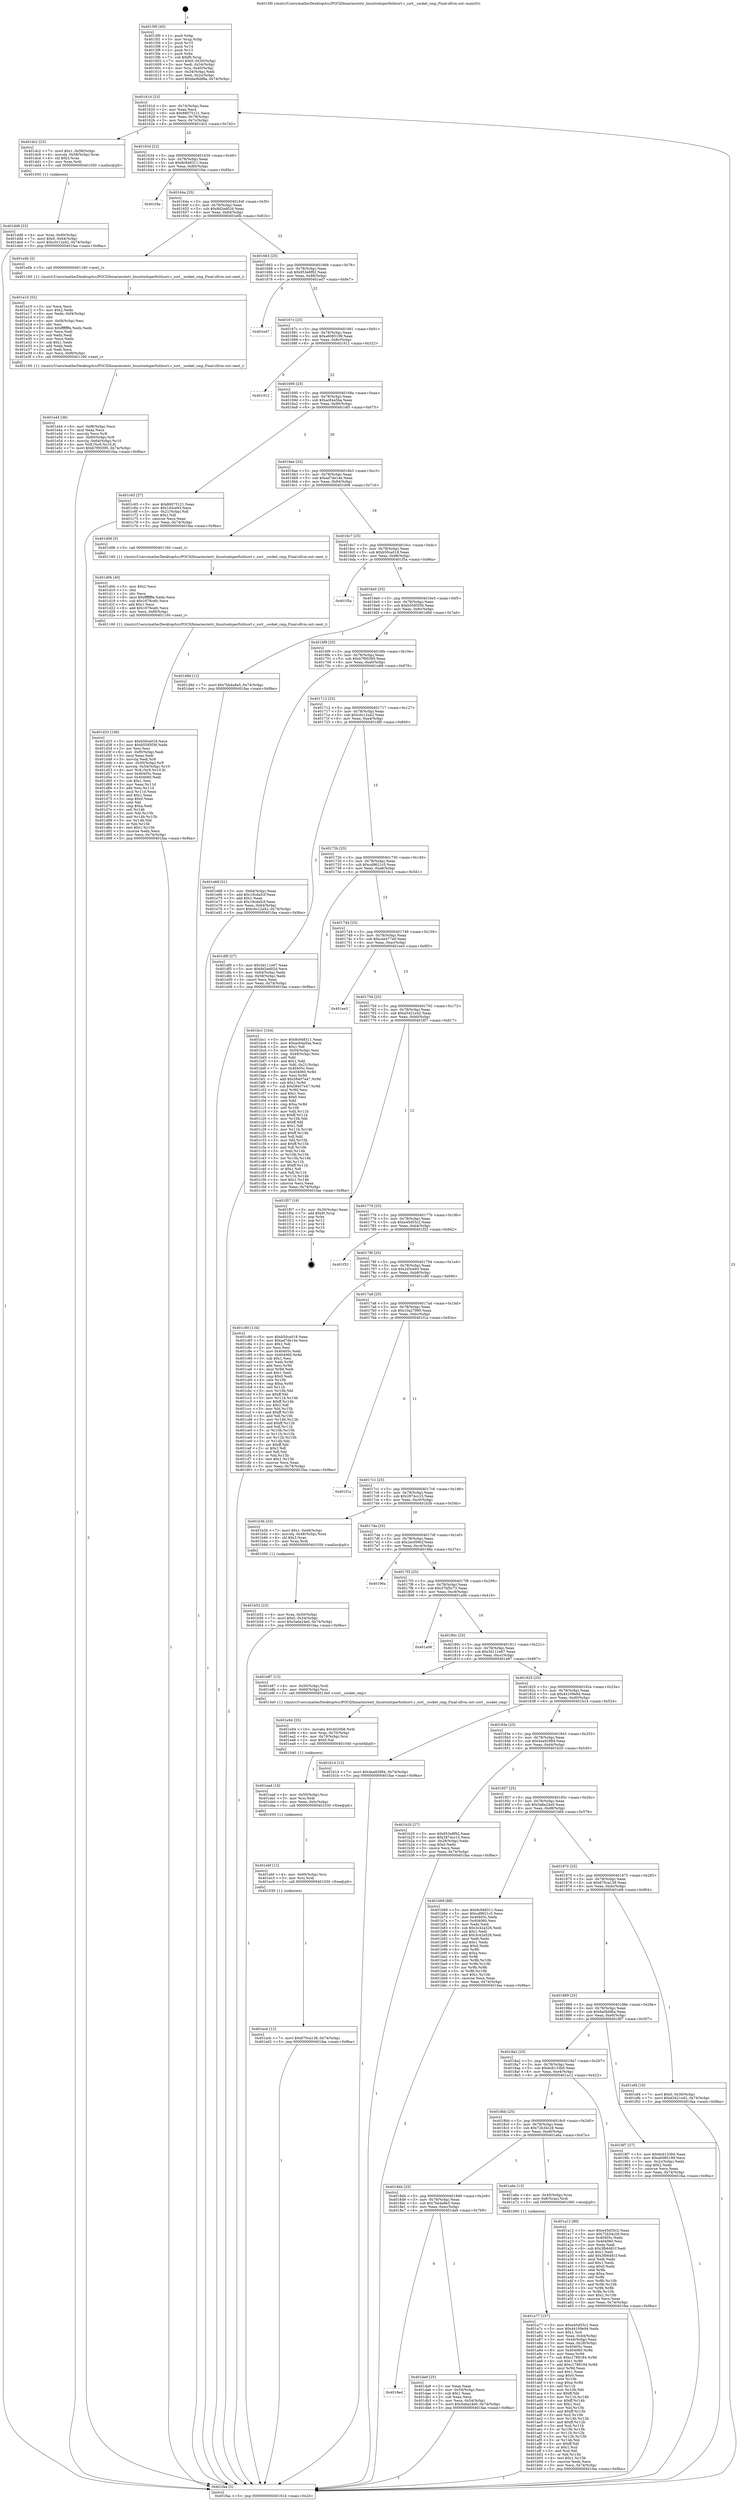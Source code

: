 digraph "0x4015f0" {
  label = "0x4015f0 (/mnt/c/Users/mathe/Desktop/tcc/POCII/binaries/extr_linuxtoolsperfutilsort.c_sort__socket_cmp_Final-ollvm.out::main(0))"
  labelloc = "t"
  node[shape=record]

  Entry [label="",width=0.3,height=0.3,shape=circle,fillcolor=black,style=filled]
  "0x40161d" [label="{
     0x40161d [23]\l
     | [instrs]\l
     &nbsp;&nbsp;0x40161d \<+3\>: mov -0x74(%rbp),%eax\l
     &nbsp;&nbsp;0x401620 \<+2\>: mov %eax,%ecx\l
     &nbsp;&nbsp;0x401622 \<+6\>: sub $0x88075121,%ecx\l
     &nbsp;&nbsp;0x401628 \<+3\>: mov %eax,-0x78(%rbp)\l
     &nbsp;&nbsp;0x40162b \<+3\>: mov %ecx,-0x7c(%rbp)\l
     &nbsp;&nbsp;0x40162e \<+6\>: je 0000000000401dc2 \<main+0x7d2\>\l
  }"]
  "0x401dc2" [label="{
     0x401dc2 [23]\l
     | [instrs]\l
     &nbsp;&nbsp;0x401dc2 \<+7\>: movl $0x1,-0x58(%rbp)\l
     &nbsp;&nbsp;0x401dc9 \<+4\>: movslq -0x58(%rbp),%rax\l
     &nbsp;&nbsp;0x401dcd \<+4\>: shl $0x3,%rax\l
     &nbsp;&nbsp;0x401dd1 \<+3\>: mov %rax,%rdi\l
     &nbsp;&nbsp;0x401dd4 \<+5\>: call 0000000000401050 \<malloc@plt\>\l
     | [calls]\l
     &nbsp;&nbsp;0x401050 \{1\} (unknown)\l
  }"]
  "0x401634" [label="{
     0x401634 [22]\l
     | [instrs]\l
     &nbsp;&nbsp;0x401634 \<+5\>: jmp 0000000000401639 \<main+0x49\>\l
     &nbsp;&nbsp;0x401639 \<+3\>: mov -0x78(%rbp),%eax\l
     &nbsp;&nbsp;0x40163c \<+5\>: sub $0x8c948311,%eax\l
     &nbsp;&nbsp;0x401641 \<+3\>: mov %eax,-0x80(%rbp)\l
     &nbsp;&nbsp;0x401644 \<+6\>: je 0000000000401f4e \<main+0x95e\>\l
  }"]
  Exit [label="",width=0.3,height=0.3,shape=circle,fillcolor=black,style=filled,peripheries=2]
  "0x401f4e" [label="{
     0x401f4e\l
  }", style=dashed]
  "0x40164a" [label="{
     0x40164a [25]\l
     | [instrs]\l
     &nbsp;&nbsp;0x40164a \<+5\>: jmp 000000000040164f \<main+0x5f\>\l
     &nbsp;&nbsp;0x40164f \<+3\>: mov -0x78(%rbp),%eax\l
     &nbsp;&nbsp;0x401652 \<+5\>: sub $0x8d2ed02d,%eax\l
     &nbsp;&nbsp;0x401657 \<+6\>: mov %eax,-0x84(%rbp)\l
     &nbsp;&nbsp;0x40165d \<+6\>: je 0000000000401e0b \<main+0x81b\>\l
  }"]
  "0x401ecb" [label="{
     0x401ecb [12]\l
     | [instrs]\l
     &nbsp;&nbsp;0x401ecb \<+7\>: movl $0x670ca138,-0x74(%rbp)\l
     &nbsp;&nbsp;0x401ed2 \<+5\>: jmp 0000000000401faa \<main+0x9ba\>\l
  }"]
  "0x401e0b" [label="{
     0x401e0b [5]\l
     | [instrs]\l
     &nbsp;&nbsp;0x401e0b \<+5\>: call 0000000000401160 \<next_i\>\l
     | [calls]\l
     &nbsp;&nbsp;0x401160 \{1\} (/mnt/c/Users/mathe/Desktop/tcc/POCII/binaries/extr_linuxtoolsperfutilsort.c_sort__socket_cmp_Final-ollvm.out::next_i)\l
  }"]
  "0x401663" [label="{
     0x401663 [25]\l
     | [instrs]\l
     &nbsp;&nbsp;0x401663 \<+5\>: jmp 0000000000401668 \<main+0x78\>\l
     &nbsp;&nbsp;0x401668 \<+3\>: mov -0x78(%rbp),%eax\l
     &nbsp;&nbsp;0x40166b \<+5\>: sub $0x953e8f92,%eax\l
     &nbsp;&nbsp;0x401670 \<+6\>: mov %eax,-0x88(%rbp)\l
     &nbsp;&nbsp;0x401676 \<+6\>: je 0000000000401ed7 \<main+0x8e7\>\l
  }"]
  "0x401ebf" [label="{
     0x401ebf [12]\l
     | [instrs]\l
     &nbsp;&nbsp;0x401ebf \<+4\>: mov -0x60(%rbp),%rsi\l
     &nbsp;&nbsp;0x401ec3 \<+3\>: mov %rsi,%rdi\l
     &nbsp;&nbsp;0x401ec6 \<+5\>: call 0000000000401030 \<free@plt\>\l
     | [calls]\l
     &nbsp;&nbsp;0x401030 \{1\} (unknown)\l
  }"]
  "0x401ed7" [label="{
     0x401ed7\l
  }", style=dashed]
  "0x40167c" [label="{
     0x40167c [25]\l
     | [instrs]\l
     &nbsp;&nbsp;0x40167c \<+5\>: jmp 0000000000401681 \<main+0x91\>\l
     &nbsp;&nbsp;0x401681 \<+3\>: mov -0x78(%rbp),%eax\l
     &nbsp;&nbsp;0x401684 \<+5\>: sub $0xa6085199,%eax\l
     &nbsp;&nbsp;0x401689 \<+6\>: mov %eax,-0x8c(%rbp)\l
     &nbsp;&nbsp;0x40168f \<+6\>: je 0000000000401912 \<main+0x322\>\l
  }"]
  "0x401ead" [label="{
     0x401ead [18]\l
     | [instrs]\l
     &nbsp;&nbsp;0x401ead \<+4\>: mov -0x50(%rbp),%rsi\l
     &nbsp;&nbsp;0x401eb1 \<+3\>: mov %rsi,%rdi\l
     &nbsp;&nbsp;0x401eb4 \<+6\>: mov %eax,-0xfc(%rbp)\l
     &nbsp;&nbsp;0x401eba \<+5\>: call 0000000000401030 \<free@plt\>\l
     | [calls]\l
     &nbsp;&nbsp;0x401030 \{1\} (unknown)\l
  }"]
  "0x401912" [label="{
     0x401912\l
  }", style=dashed]
  "0x401695" [label="{
     0x401695 [25]\l
     | [instrs]\l
     &nbsp;&nbsp;0x401695 \<+5\>: jmp 000000000040169a \<main+0xaa\>\l
     &nbsp;&nbsp;0x40169a \<+3\>: mov -0x78(%rbp),%eax\l
     &nbsp;&nbsp;0x40169d \<+5\>: sub $0xac64a5ba,%eax\l
     &nbsp;&nbsp;0x4016a2 \<+6\>: mov %eax,-0x90(%rbp)\l
     &nbsp;&nbsp;0x4016a8 \<+6\>: je 0000000000401c65 \<main+0x675\>\l
  }"]
  "0x401e94" [label="{
     0x401e94 [25]\l
     | [instrs]\l
     &nbsp;&nbsp;0x401e94 \<+10\>: movabs $0x4020b6,%rdi\l
     &nbsp;&nbsp;0x401e9e \<+4\>: mov %rax,-0x70(%rbp)\l
     &nbsp;&nbsp;0x401ea2 \<+4\>: mov -0x70(%rbp),%rsi\l
     &nbsp;&nbsp;0x401ea6 \<+2\>: mov $0x0,%al\l
     &nbsp;&nbsp;0x401ea8 \<+5\>: call 0000000000401040 \<printf@plt\>\l
     | [calls]\l
     &nbsp;&nbsp;0x401040 \{1\} (unknown)\l
  }"]
  "0x401c65" [label="{
     0x401c65 [27]\l
     | [instrs]\l
     &nbsp;&nbsp;0x401c65 \<+5\>: mov $0x88075121,%eax\l
     &nbsp;&nbsp;0x401c6a \<+5\>: mov $0x1d3ce93,%ecx\l
     &nbsp;&nbsp;0x401c6f \<+3\>: mov -0x21(%rbp),%dl\l
     &nbsp;&nbsp;0x401c72 \<+3\>: test $0x1,%dl\l
     &nbsp;&nbsp;0x401c75 \<+3\>: cmovne %ecx,%eax\l
     &nbsp;&nbsp;0x401c78 \<+3\>: mov %eax,-0x74(%rbp)\l
     &nbsp;&nbsp;0x401c7b \<+5\>: jmp 0000000000401faa \<main+0x9ba\>\l
  }"]
  "0x4016ae" [label="{
     0x4016ae [25]\l
     | [instrs]\l
     &nbsp;&nbsp;0x4016ae \<+5\>: jmp 00000000004016b3 \<main+0xc3\>\l
     &nbsp;&nbsp;0x4016b3 \<+3\>: mov -0x78(%rbp),%eax\l
     &nbsp;&nbsp;0x4016b6 \<+5\>: sub $0xad7de14e,%eax\l
     &nbsp;&nbsp;0x4016bb \<+6\>: mov %eax,-0x94(%rbp)\l
     &nbsp;&nbsp;0x4016c1 \<+6\>: je 0000000000401d06 \<main+0x716\>\l
  }"]
  "0x401e44" [label="{
     0x401e44 [36]\l
     | [instrs]\l
     &nbsp;&nbsp;0x401e44 \<+6\>: mov -0xf8(%rbp),%ecx\l
     &nbsp;&nbsp;0x401e4a \<+3\>: imul %eax,%ecx\l
     &nbsp;&nbsp;0x401e4d \<+3\>: movslq %ecx,%r8\l
     &nbsp;&nbsp;0x401e50 \<+4\>: mov -0x60(%rbp),%r9\l
     &nbsp;&nbsp;0x401e54 \<+4\>: movslq -0x64(%rbp),%r10\l
     &nbsp;&nbsp;0x401e58 \<+4\>: mov %r8,(%r9,%r10,8)\l
     &nbsp;&nbsp;0x401e5c \<+7\>: movl $0xb7f00395,-0x74(%rbp)\l
     &nbsp;&nbsp;0x401e63 \<+5\>: jmp 0000000000401faa \<main+0x9ba\>\l
  }"]
  "0x401d06" [label="{
     0x401d06 [5]\l
     | [instrs]\l
     &nbsp;&nbsp;0x401d06 \<+5\>: call 0000000000401160 \<next_i\>\l
     | [calls]\l
     &nbsp;&nbsp;0x401160 \{1\} (/mnt/c/Users/mathe/Desktop/tcc/POCII/binaries/extr_linuxtoolsperfutilsort.c_sort__socket_cmp_Final-ollvm.out::next_i)\l
  }"]
  "0x4016c7" [label="{
     0x4016c7 [25]\l
     | [instrs]\l
     &nbsp;&nbsp;0x4016c7 \<+5\>: jmp 00000000004016cc \<main+0xdc\>\l
     &nbsp;&nbsp;0x4016cc \<+3\>: mov -0x78(%rbp),%eax\l
     &nbsp;&nbsp;0x4016cf \<+5\>: sub $0xb50ca018,%eax\l
     &nbsp;&nbsp;0x4016d4 \<+6\>: mov %eax,-0x98(%rbp)\l
     &nbsp;&nbsp;0x4016da \<+6\>: je 0000000000401f5a \<main+0x96a\>\l
  }"]
  "0x401e10" [label="{
     0x401e10 [52]\l
     | [instrs]\l
     &nbsp;&nbsp;0x401e10 \<+2\>: xor %ecx,%ecx\l
     &nbsp;&nbsp;0x401e12 \<+5\>: mov $0x2,%edx\l
     &nbsp;&nbsp;0x401e17 \<+6\>: mov %edx,-0xf4(%rbp)\l
     &nbsp;&nbsp;0x401e1d \<+1\>: cltd\l
     &nbsp;&nbsp;0x401e1e \<+6\>: mov -0xf4(%rbp),%esi\l
     &nbsp;&nbsp;0x401e24 \<+2\>: idiv %esi\l
     &nbsp;&nbsp;0x401e26 \<+6\>: imul $0xfffffffe,%edx,%edx\l
     &nbsp;&nbsp;0x401e2c \<+2\>: mov %ecx,%edi\l
     &nbsp;&nbsp;0x401e2e \<+2\>: sub %edx,%edi\l
     &nbsp;&nbsp;0x401e30 \<+2\>: mov %ecx,%edx\l
     &nbsp;&nbsp;0x401e32 \<+3\>: sub $0x1,%edx\l
     &nbsp;&nbsp;0x401e35 \<+2\>: add %edx,%edi\l
     &nbsp;&nbsp;0x401e37 \<+2\>: sub %edi,%ecx\l
     &nbsp;&nbsp;0x401e39 \<+6\>: mov %ecx,-0xf8(%rbp)\l
     &nbsp;&nbsp;0x401e3f \<+5\>: call 0000000000401160 \<next_i\>\l
     | [calls]\l
     &nbsp;&nbsp;0x401160 \{1\} (/mnt/c/Users/mathe/Desktop/tcc/POCII/binaries/extr_linuxtoolsperfutilsort.c_sort__socket_cmp_Final-ollvm.out::next_i)\l
  }"]
  "0x401f5a" [label="{
     0x401f5a\l
  }", style=dashed]
  "0x4016e0" [label="{
     0x4016e0 [25]\l
     | [instrs]\l
     &nbsp;&nbsp;0x4016e0 \<+5\>: jmp 00000000004016e5 \<main+0xf5\>\l
     &nbsp;&nbsp;0x4016e5 \<+3\>: mov -0x78(%rbp),%eax\l
     &nbsp;&nbsp;0x4016e8 \<+5\>: sub $0xb5585f36,%eax\l
     &nbsp;&nbsp;0x4016ed \<+6\>: mov %eax,-0x9c(%rbp)\l
     &nbsp;&nbsp;0x4016f3 \<+6\>: je 0000000000401d9d \<main+0x7ad\>\l
  }"]
  "0x401dd9" [label="{
     0x401dd9 [23]\l
     | [instrs]\l
     &nbsp;&nbsp;0x401dd9 \<+4\>: mov %rax,-0x60(%rbp)\l
     &nbsp;&nbsp;0x401ddd \<+7\>: movl $0x0,-0x64(%rbp)\l
     &nbsp;&nbsp;0x401de4 \<+7\>: movl $0xc0c12a42,-0x74(%rbp)\l
     &nbsp;&nbsp;0x401deb \<+5\>: jmp 0000000000401faa \<main+0x9ba\>\l
  }"]
  "0x401d9d" [label="{
     0x401d9d [12]\l
     | [instrs]\l
     &nbsp;&nbsp;0x401d9d \<+7\>: movl $0x7bb4a8e5,-0x74(%rbp)\l
     &nbsp;&nbsp;0x401da4 \<+5\>: jmp 0000000000401faa \<main+0x9ba\>\l
  }"]
  "0x4016f9" [label="{
     0x4016f9 [25]\l
     | [instrs]\l
     &nbsp;&nbsp;0x4016f9 \<+5\>: jmp 00000000004016fe \<main+0x10e\>\l
     &nbsp;&nbsp;0x4016fe \<+3\>: mov -0x78(%rbp),%eax\l
     &nbsp;&nbsp;0x401701 \<+5\>: sub $0xb7f00395,%eax\l
     &nbsp;&nbsp;0x401706 \<+6\>: mov %eax,-0xa0(%rbp)\l
     &nbsp;&nbsp;0x40170c \<+6\>: je 0000000000401e68 \<main+0x878\>\l
  }"]
  "0x4018ed" [label="{
     0x4018ed\l
  }", style=dashed]
  "0x401e68" [label="{
     0x401e68 [31]\l
     | [instrs]\l
     &nbsp;&nbsp;0x401e68 \<+3\>: mov -0x64(%rbp),%eax\l
     &nbsp;&nbsp;0x401e6b \<+5\>: add $0x19cda5cf,%eax\l
     &nbsp;&nbsp;0x401e70 \<+3\>: add $0x1,%eax\l
     &nbsp;&nbsp;0x401e73 \<+5\>: sub $0x19cda5cf,%eax\l
     &nbsp;&nbsp;0x401e78 \<+3\>: mov %eax,-0x64(%rbp)\l
     &nbsp;&nbsp;0x401e7b \<+7\>: movl $0xc0c12a42,-0x74(%rbp)\l
     &nbsp;&nbsp;0x401e82 \<+5\>: jmp 0000000000401faa \<main+0x9ba\>\l
  }"]
  "0x401712" [label="{
     0x401712 [25]\l
     | [instrs]\l
     &nbsp;&nbsp;0x401712 \<+5\>: jmp 0000000000401717 \<main+0x127\>\l
     &nbsp;&nbsp;0x401717 \<+3\>: mov -0x78(%rbp),%eax\l
     &nbsp;&nbsp;0x40171a \<+5\>: sub $0xc0c12a42,%eax\l
     &nbsp;&nbsp;0x40171f \<+6\>: mov %eax,-0xa4(%rbp)\l
     &nbsp;&nbsp;0x401725 \<+6\>: je 0000000000401df0 \<main+0x800\>\l
  }"]
  "0x401da9" [label="{
     0x401da9 [25]\l
     | [instrs]\l
     &nbsp;&nbsp;0x401da9 \<+2\>: xor %eax,%eax\l
     &nbsp;&nbsp;0x401dab \<+3\>: mov -0x54(%rbp),%ecx\l
     &nbsp;&nbsp;0x401dae \<+3\>: sub $0x1,%eax\l
     &nbsp;&nbsp;0x401db1 \<+2\>: sub %eax,%ecx\l
     &nbsp;&nbsp;0x401db3 \<+3\>: mov %ecx,-0x54(%rbp)\l
     &nbsp;&nbsp;0x401db6 \<+7\>: movl $0x5a6a24e0,-0x74(%rbp)\l
     &nbsp;&nbsp;0x401dbd \<+5\>: jmp 0000000000401faa \<main+0x9ba\>\l
  }"]
  "0x401df0" [label="{
     0x401df0 [27]\l
     | [instrs]\l
     &nbsp;&nbsp;0x401df0 \<+5\>: mov $0x3d111e67,%eax\l
     &nbsp;&nbsp;0x401df5 \<+5\>: mov $0x8d2ed02d,%ecx\l
     &nbsp;&nbsp;0x401dfa \<+3\>: mov -0x64(%rbp),%edx\l
     &nbsp;&nbsp;0x401dfd \<+3\>: cmp -0x58(%rbp),%edx\l
     &nbsp;&nbsp;0x401e00 \<+3\>: cmovl %ecx,%eax\l
     &nbsp;&nbsp;0x401e03 \<+3\>: mov %eax,-0x74(%rbp)\l
     &nbsp;&nbsp;0x401e06 \<+5\>: jmp 0000000000401faa \<main+0x9ba\>\l
  }"]
  "0x40172b" [label="{
     0x40172b [25]\l
     | [instrs]\l
     &nbsp;&nbsp;0x40172b \<+5\>: jmp 0000000000401730 \<main+0x140\>\l
     &nbsp;&nbsp;0x401730 \<+3\>: mov -0x78(%rbp),%eax\l
     &nbsp;&nbsp;0x401733 \<+5\>: sub $0xcd9621c5,%eax\l
     &nbsp;&nbsp;0x401738 \<+6\>: mov %eax,-0xa8(%rbp)\l
     &nbsp;&nbsp;0x40173e \<+6\>: je 0000000000401bc1 \<main+0x5d1\>\l
  }"]
  "0x401d33" [label="{
     0x401d33 [106]\l
     | [instrs]\l
     &nbsp;&nbsp;0x401d33 \<+5\>: mov $0xb50ca018,%ecx\l
     &nbsp;&nbsp;0x401d38 \<+5\>: mov $0xb5585f36,%edx\l
     &nbsp;&nbsp;0x401d3d \<+2\>: xor %esi,%esi\l
     &nbsp;&nbsp;0x401d3f \<+6\>: mov -0xf0(%rbp),%edi\l
     &nbsp;&nbsp;0x401d45 \<+3\>: imul %eax,%edi\l
     &nbsp;&nbsp;0x401d48 \<+3\>: movslq %edi,%r8\l
     &nbsp;&nbsp;0x401d4b \<+4\>: mov -0x50(%rbp),%r9\l
     &nbsp;&nbsp;0x401d4f \<+4\>: movslq -0x54(%rbp),%r10\l
     &nbsp;&nbsp;0x401d53 \<+4\>: mov %r8,(%r9,%r10,8)\l
     &nbsp;&nbsp;0x401d57 \<+7\>: mov 0x40405c,%eax\l
     &nbsp;&nbsp;0x401d5e \<+7\>: mov 0x404060,%edi\l
     &nbsp;&nbsp;0x401d65 \<+3\>: sub $0x1,%esi\l
     &nbsp;&nbsp;0x401d68 \<+3\>: mov %eax,%r11d\l
     &nbsp;&nbsp;0x401d6b \<+3\>: add %esi,%r11d\l
     &nbsp;&nbsp;0x401d6e \<+4\>: imul %r11d,%eax\l
     &nbsp;&nbsp;0x401d72 \<+3\>: and $0x1,%eax\l
     &nbsp;&nbsp;0x401d75 \<+3\>: cmp $0x0,%eax\l
     &nbsp;&nbsp;0x401d78 \<+3\>: sete %bl\l
     &nbsp;&nbsp;0x401d7b \<+3\>: cmp $0xa,%edi\l
     &nbsp;&nbsp;0x401d7e \<+4\>: setl %r14b\l
     &nbsp;&nbsp;0x401d82 \<+3\>: mov %bl,%r15b\l
     &nbsp;&nbsp;0x401d85 \<+3\>: and %r14b,%r15b\l
     &nbsp;&nbsp;0x401d88 \<+3\>: xor %r14b,%bl\l
     &nbsp;&nbsp;0x401d8b \<+3\>: or %bl,%r15b\l
     &nbsp;&nbsp;0x401d8e \<+4\>: test $0x1,%r15b\l
     &nbsp;&nbsp;0x401d92 \<+3\>: cmovne %edx,%ecx\l
     &nbsp;&nbsp;0x401d95 \<+3\>: mov %ecx,-0x74(%rbp)\l
     &nbsp;&nbsp;0x401d98 \<+5\>: jmp 0000000000401faa \<main+0x9ba\>\l
  }"]
  "0x401bc1" [label="{
     0x401bc1 [164]\l
     | [instrs]\l
     &nbsp;&nbsp;0x401bc1 \<+5\>: mov $0x8c948311,%eax\l
     &nbsp;&nbsp;0x401bc6 \<+5\>: mov $0xac64a5ba,%ecx\l
     &nbsp;&nbsp;0x401bcb \<+2\>: mov $0x1,%dl\l
     &nbsp;&nbsp;0x401bcd \<+3\>: mov -0x54(%rbp),%esi\l
     &nbsp;&nbsp;0x401bd0 \<+3\>: cmp -0x48(%rbp),%esi\l
     &nbsp;&nbsp;0x401bd3 \<+4\>: setl %dil\l
     &nbsp;&nbsp;0x401bd7 \<+4\>: and $0x1,%dil\l
     &nbsp;&nbsp;0x401bdb \<+4\>: mov %dil,-0x21(%rbp)\l
     &nbsp;&nbsp;0x401bdf \<+7\>: mov 0x40405c,%esi\l
     &nbsp;&nbsp;0x401be6 \<+8\>: mov 0x404060,%r8d\l
     &nbsp;&nbsp;0x401bee \<+3\>: mov %esi,%r9d\l
     &nbsp;&nbsp;0x401bf1 \<+7\>: add $0x58407e47,%r9d\l
     &nbsp;&nbsp;0x401bf8 \<+4\>: sub $0x1,%r9d\l
     &nbsp;&nbsp;0x401bfc \<+7\>: sub $0x58407e47,%r9d\l
     &nbsp;&nbsp;0x401c03 \<+4\>: imul %r9d,%esi\l
     &nbsp;&nbsp;0x401c07 \<+3\>: and $0x1,%esi\l
     &nbsp;&nbsp;0x401c0a \<+3\>: cmp $0x0,%esi\l
     &nbsp;&nbsp;0x401c0d \<+4\>: sete %dil\l
     &nbsp;&nbsp;0x401c11 \<+4\>: cmp $0xa,%r8d\l
     &nbsp;&nbsp;0x401c15 \<+4\>: setl %r10b\l
     &nbsp;&nbsp;0x401c19 \<+3\>: mov %dil,%r11b\l
     &nbsp;&nbsp;0x401c1c \<+4\>: xor $0xff,%r11b\l
     &nbsp;&nbsp;0x401c20 \<+3\>: mov %r10b,%bl\l
     &nbsp;&nbsp;0x401c23 \<+3\>: xor $0xff,%bl\l
     &nbsp;&nbsp;0x401c26 \<+3\>: xor $0x1,%dl\l
     &nbsp;&nbsp;0x401c29 \<+3\>: mov %r11b,%r14b\l
     &nbsp;&nbsp;0x401c2c \<+4\>: and $0xff,%r14b\l
     &nbsp;&nbsp;0x401c30 \<+3\>: and %dl,%dil\l
     &nbsp;&nbsp;0x401c33 \<+3\>: mov %bl,%r15b\l
     &nbsp;&nbsp;0x401c36 \<+4\>: and $0xff,%r15b\l
     &nbsp;&nbsp;0x401c3a \<+3\>: and %dl,%r10b\l
     &nbsp;&nbsp;0x401c3d \<+3\>: or %dil,%r14b\l
     &nbsp;&nbsp;0x401c40 \<+3\>: or %r10b,%r15b\l
     &nbsp;&nbsp;0x401c43 \<+3\>: xor %r15b,%r14b\l
     &nbsp;&nbsp;0x401c46 \<+3\>: or %bl,%r11b\l
     &nbsp;&nbsp;0x401c49 \<+4\>: xor $0xff,%r11b\l
     &nbsp;&nbsp;0x401c4d \<+3\>: or $0x1,%dl\l
     &nbsp;&nbsp;0x401c50 \<+3\>: and %dl,%r11b\l
     &nbsp;&nbsp;0x401c53 \<+3\>: or %r11b,%r14b\l
     &nbsp;&nbsp;0x401c56 \<+4\>: test $0x1,%r14b\l
     &nbsp;&nbsp;0x401c5a \<+3\>: cmovne %ecx,%eax\l
     &nbsp;&nbsp;0x401c5d \<+3\>: mov %eax,-0x74(%rbp)\l
     &nbsp;&nbsp;0x401c60 \<+5\>: jmp 0000000000401faa \<main+0x9ba\>\l
  }"]
  "0x401744" [label="{
     0x401744 [25]\l
     | [instrs]\l
     &nbsp;&nbsp;0x401744 \<+5\>: jmp 0000000000401749 \<main+0x159\>\l
     &nbsp;&nbsp;0x401749 \<+3\>: mov -0x78(%rbp),%eax\l
     &nbsp;&nbsp;0x40174c \<+5\>: sub $0xcee477a9,%eax\l
     &nbsp;&nbsp;0x401751 \<+6\>: mov %eax,-0xac(%rbp)\l
     &nbsp;&nbsp;0x401757 \<+6\>: je 0000000000401ee3 \<main+0x8f3\>\l
  }"]
  "0x401d0b" [label="{
     0x401d0b [40]\l
     | [instrs]\l
     &nbsp;&nbsp;0x401d0b \<+5\>: mov $0x2,%ecx\l
     &nbsp;&nbsp;0x401d10 \<+1\>: cltd\l
     &nbsp;&nbsp;0x401d11 \<+2\>: idiv %ecx\l
     &nbsp;&nbsp;0x401d13 \<+6\>: imul $0xfffffffe,%edx,%ecx\l
     &nbsp;&nbsp;0x401d19 \<+6\>: sub $0x1676cefc,%ecx\l
     &nbsp;&nbsp;0x401d1f \<+3\>: add $0x1,%ecx\l
     &nbsp;&nbsp;0x401d22 \<+6\>: add $0x1676cefc,%ecx\l
     &nbsp;&nbsp;0x401d28 \<+6\>: mov %ecx,-0xf0(%rbp)\l
     &nbsp;&nbsp;0x401d2e \<+5\>: call 0000000000401160 \<next_i\>\l
     | [calls]\l
     &nbsp;&nbsp;0x401160 \{1\} (/mnt/c/Users/mathe/Desktop/tcc/POCII/binaries/extr_linuxtoolsperfutilsort.c_sort__socket_cmp_Final-ollvm.out::next_i)\l
  }"]
  "0x401ee3" [label="{
     0x401ee3\l
  }", style=dashed]
  "0x40175d" [label="{
     0x40175d [25]\l
     | [instrs]\l
     &nbsp;&nbsp;0x40175d \<+5\>: jmp 0000000000401762 \<main+0x172\>\l
     &nbsp;&nbsp;0x401762 \<+3\>: mov -0x78(%rbp),%eax\l
     &nbsp;&nbsp;0x401765 \<+5\>: sub $0xd3421e42,%eax\l
     &nbsp;&nbsp;0x40176a \<+6\>: mov %eax,-0xb0(%rbp)\l
     &nbsp;&nbsp;0x401770 \<+6\>: je 0000000000401f07 \<main+0x917\>\l
  }"]
  "0x401b52" [label="{
     0x401b52 [23]\l
     | [instrs]\l
     &nbsp;&nbsp;0x401b52 \<+4\>: mov %rax,-0x50(%rbp)\l
     &nbsp;&nbsp;0x401b56 \<+7\>: movl $0x0,-0x54(%rbp)\l
     &nbsp;&nbsp;0x401b5d \<+7\>: movl $0x5a6a24e0,-0x74(%rbp)\l
     &nbsp;&nbsp;0x401b64 \<+5\>: jmp 0000000000401faa \<main+0x9ba\>\l
  }"]
  "0x401f07" [label="{
     0x401f07 [19]\l
     | [instrs]\l
     &nbsp;&nbsp;0x401f07 \<+3\>: mov -0x30(%rbp),%eax\l
     &nbsp;&nbsp;0x401f0a \<+7\>: add $0xf0,%rsp\l
     &nbsp;&nbsp;0x401f11 \<+1\>: pop %rbx\l
     &nbsp;&nbsp;0x401f12 \<+2\>: pop %r12\l
     &nbsp;&nbsp;0x401f14 \<+2\>: pop %r14\l
     &nbsp;&nbsp;0x401f16 \<+2\>: pop %r15\l
     &nbsp;&nbsp;0x401f18 \<+1\>: pop %rbp\l
     &nbsp;&nbsp;0x401f19 \<+1\>: ret\l
  }"]
  "0x401776" [label="{
     0x401776 [25]\l
     | [instrs]\l
     &nbsp;&nbsp;0x401776 \<+5\>: jmp 000000000040177b \<main+0x18b\>\l
     &nbsp;&nbsp;0x40177b \<+3\>: mov -0x78(%rbp),%eax\l
     &nbsp;&nbsp;0x40177e \<+5\>: sub $0xe45d55c2,%eax\l
     &nbsp;&nbsp;0x401783 \<+6\>: mov %eax,-0xb4(%rbp)\l
     &nbsp;&nbsp;0x401789 \<+6\>: je 0000000000401f32 \<main+0x942\>\l
  }"]
  "0x401a77" [label="{
     0x401a77 [157]\l
     | [instrs]\l
     &nbsp;&nbsp;0x401a77 \<+5\>: mov $0xe45d55c2,%ecx\l
     &nbsp;&nbsp;0x401a7c \<+5\>: mov $0x44109e94,%edx\l
     &nbsp;&nbsp;0x401a81 \<+3\>: mov $0x1,%sil\l
     &nbsp;&nbsp;0x401a84 \<+3\>: mov %eax,-0x44(%rbp)\l
     &nbsp;&nbsp;0x401a87 \<+3\>: mov -0x44(%rbp),%eax\l
     &nbsp;&nbsp;0x401a8a \<+3\>: mov %eax,-0x28(%rbp)\l
     &nbsp;&nbsp;0x401a8d \<+7\>: mov 0x40405c,%eax\l
     &nbsp;&nbsp;0x401a94 \<+8\>: mov 0x404060,%r8d\l
     &nbsp;&nbsp;0x401a9c \<+3\>: mov %eax,%r9d\l
     &nbsp;&nbsp;0x401a9f \<+7\>: sub $0xc1789184,%r9d\l
     &nbsp;&nbsp;0x401aa6 \<+4\>: sub $0x1,%r9d\l
     &nbsp;&nbsp;0x401aaa \<+7\>: add $0xc1789184,%r9d\l
     &nbsp;&nbsp;0x401ab1 \<+4\>: imul %r9d,%eax\l
     &nbsp;&nbsp;0x401ab5 \<+3\>: and $0x1,%eax\l
     &nbsp;&nbsp;0x401ab8 \<+3\>: cmp $0x0,%eax\l
     &nbsp;&nbsp;0x401abb \<+4\>: sete %r10b\l
     &nbsp;&nbsp;0x401abf \<+4\>: cmp $0xa,%r8d\l
     &nbsp;&nbsp;0x401ac3 \<+4\>: setl %r11b\l
     &nbsp;&nbsp;0x401ac7 \<+3\>: mov %r10b,%bl\l
     &nbsp;&nbsp;0x401aca \<+3\>: xor $0xff,%bl\l
     &nbsp;&nbsp;0x401acd \<+3\>: mov %r11b,%r14b\l
     &nbsp;&nbsp;0x401ad0 \<+4\>: xor $0xff,%r14b\l
     &nbsp;&nbsp;0x401ad4 \<+4\>: xor $0x1,%sil\l
     &nbsp;&nbsp;0x401ad8 \<+3\>: mov %bl,%r15b\l
     &nbsp;&nbsp;0x401adb \<+4\>: and $0xff,%r15b\l
     &nbsp;&nbsp;0x401adf \<+3\>: and %sil,%r10b\l
     &nbsp;&nbsp;0x401ae2 \<+3\>: mov %r14b,%r12b\l
     &nbsp;&nbsp;0x401ae5 \<+4\>: and $0xff,%r12b\l
     &nbsp;&nbsp;0x401ae9 \<+3\>: and %sil,%r11b\l
     &nbsp;&nbsp;0x401aec \<+3\>: or %r10b,%r15b\l
     &nbsp;&nbsp;0x401aef \<+3\>: or %r11b,%r12b\l
     &nbsp;&nbsp;0x401af2 \<+3\>: xor %r12b,%r15b\l
     &nbsp;&nbsp;0x401af5 \<+3\>: or %r14b,%bl\l
     &nbsp;&nbsp;0x401af8 \<+3\>: xor $0xff,%bl\l
     &nbsp;&nbsp;0x401afb \<+4\>: or $0x1,%sil\l
     &nbsp;&nbsp;0x401aff \<+3\>: and %sil,%bl\l
     &nbsp;&nbsp;0x401b02 \<+3\>: or %bl,%r15b\l
     &nbsp;&nbsp;0x401b05 \<+4\>: test $0x1,%r15b\l
     &nbsp;&nbsp;0x401b09 \<+3\>: cmovne %edx,%ecx\l
     &nbsp;&nbsp;0x401b0c \<+3\>: mov %ecx,-0x74(%rbp)\l
     &nbsp;&nbsp;0x401b0f \<+5\>: jmp 0000000000401faa \<main+0x9ba\>\l
  }"]
  "0x401f32" [label="{
     0x401f32\l
  }", style=dashed]
  "0x40178f" [label="{
     0x40178f [25]\l
     | [instrs]\l
     &nbsp;&nbsp;0x40178f \<+5\>: jmp 0000000000401794 \<main+0x1a4\>\l
     &nbsp;&nbsp;0x401794 \<+3\>: mov -0x78(%rbp),%eax\l
     &nbsp;&nbsp;0x401797 \<+5\>: sub $0x1d3ce93,%eax\l
     &nbsp;&nbsp;0x40179c \<+6\>: mov %eax,-0xb8(%rbp)\l
     &nbsp;&nbsp;0x4017a2 \<+6\>: je 0000000000401c80 \<main+0x690\>\l
  }"]
  "0x4018d4" [label="{
     0x4018d4 [25]\l
     | [instrs]\l
     &nbsp;&nbsp;0x4018d4 \<+5\>: jmp 00000000004018d9 \<main+0x2e9\>\l
     &nbsp;&nbsp;0x4018d9 \<+3\>: mov -0x78(%rbp),%eax\l
     &nbsp;&nbsp;0x4018dc \<+5\>: sub $0x7bb4a8e5,%eax\l
     &nbsp;&nbsp;0x4018e1 \<+6\>: mov %eax,-0xec(%rbp)\l
     &nbsp;&nbsp;0x4018e7 \<+6\>: je 0000000000401da9 \<main+0x7b9\>\l
  }"]
  "0x401c80" [label="{
     0x401c80 [134]\l
     | [instrs]\l
     &nbsp;&nbsp;0x401c80 \<+5\>: mov $0xb50ca018,%eax\l
     &nbsp;&nbsp;0x401c85 \<+5\>: mov $0xad7de14e,%ecx\l
     &nbsp;&nbsp;0x401c8a \<+2\>: mov $0x1,%dl\l
     &nbsp;&nbsp;0x401c8c \<+2\>: xor %esi,%esi\l
     &nbsp;&nbsp;0x401c8e \<+7\>: mov 0x40405c,%edi\l
     &nbsp;&nbsp;0x401c95 \<+8\>: mov 0x404060,%r8d\l
     &nbsp;&nbsp;0x401c9d \<+3\>: sub $0x1,%esi\l
     &nbsp;&nbsp;0x401ca0 \<+3\>: mov %edi,%r9d\l
     &nbsp;&nbsp;0x401ca3 \<+3\>: add %esi,%r9d\l
     &nbsp;&nbsp;0x401ca6 \<+4\>: imul %r9d,%edi\l
     &nbsp;&nbsp;0x401caa \<+3\>: and $0x1,%edi\l
     &nbsp;&nbsp;0x401cad \<+3\>: cmp $0x0,%edi\l
     &nbsp;&nbsp;0x401cb0 \<+4\>: sete %r10b\l
     &nbsp;&nbsp;0x401cb4 \<+4\>: cmp $0xa,%r8d\l
     &nbsp;&nbsp;0x401cb8 \<+4\>: setl %r11b\l
     &nbsp;&nbsp;0x401cbc \<+3\>: mov %r10b,%bl\l
     &nbsp;&nbsp;0x401cbf \<+3\>: xor $0xff,%bl\l
     &nbsp;&nbsp;0x401cc2 \<+3\>: mov %r11b,%r14b\l
     &nbsp;&nbsp;0x401cc5 \<+4\>: xor $0xff,%r14b\l
     &nbsp;&nbsp;0x401cc9 \<+3\>: xor $0x1,%dl\l
     &nbsp;&nbsp;0x401ccc \<+3\>: mov %bl,%r15b\l
     &nbsp;&nbsp;0x401ccf \<+4\>: and $0xff,%r15b\l
     &nbsp;&nbsp;0x401cd3 \<+3\>: and %dl,%r10b\l
     &nbsp;&nbsp;0x401cd6 \<+3\>: mov %r14b,%r12b\l
     &nbsp;&nbsp;0x401cd9 \<+4\>: and $0xff,%r12b\l
     &nbsp;&nbsp;0x401cdd \<+3\>: and %dl,%r11b\l
     &nbsp;&nbsp;0x401ce0 \<+3\>: or %r10b,%r15b\l
     &nbsp;&nbsp;0x401ce3 \<+3\>: or %r11b,%r12b\l
     &nbsp;&nbsp;0x401ce6 \<+3\>: xor %r12b,%r15b\l
     &nbsp;&nbsp;0x401ce9 \<+3\>: or %r14b,%bl\l
     &nbsp;&nbsp;0x401cec \<+3\>: xor $0xff,%bl\l
     &nbsp;&nbsp;0x401cef \<+3\>: or $0x1,%dl\l
     &nbsp;&nbsp;0x401cf2 \<+2\>: and %dl,%bl\l
     &nbsp;&nbsp;0x401cf4 \<+3\>: or %bl,%r15b\l
     &nbsp;&nbsp;0x401cf7 \<+4\>: test $0x1,%r15b\l
     &nbsp;&nbsp;0x401cfb \<+3\>: cmovne %ecx,%eax\l
     &nbsp;&nbsp;0x401cfe \<+3\>: mov %eax,-0x74(%rbp)\l
     &nbsp;&nbsp;0x401d01 \<+5\>: jmp 0000000000401faa \<main+0x9ba\>\l
  }"]
  "0x4017a8" [label="{
     0x4017a8 [25]\l
     | [instrs]\l
     &nbsp;&nbsp;0x4017a8 \<+5\>: jmp 00000000004017ad \<main+0x1bd\>\l
     &nbsp;&nbsp;0x4017ad \<+3\>: mov -0x78(%rbp),%eax\l
     &nbsp;&nbsp;0x4017b0 \<+5\>: sub $0x10a27990,%eax\l
     &nbsp;&nbsp;0x4017b5 \<+6\>: mov %eax,-0xbc(%rbp)\l
     &nbsp;&nbsp;0x4017bb \<+6\>: je 0000000000401f1a \<main+0x92a\>\l
  }"]
  "0x401a6a" [label="{
     0x401a6a [13]\l
     | [instrs]\l
     &nbsp;&nbsp;0x401a6a \<+4\>: mov -0x40(%rbp),%rax\l
     &nbsp;&nbsp;0x401a6e \<+4\>: mov 0x8(%rax),%rdi\l
     &nbsp;&nbsp;0x401a72 \<+5\>: call 0000000000401060 \<atoi@plt\>\l
     | [calls]\l
     &nbsp;&nbsp;0x401060 \{1\} (unknown)\l
  }"]
  "0x401f1a" [label="{
     0x401f1a\l
  }", style=dashed]
  "0x4017c1" [label="{
     0x4017c1 [25]\l
     | [instrs]\l
     &nbsp;&nbsp;0x4017c1 \<+5\>: jmp 00000000004017c6 \<main+0x1d6\>\l
     &nbsp;&nbsp;0x4017c6 \<+3\>: mov -0x78(%rbp),%eax\l
     &nbsp;&nbsp;0x4017c9 \<+5\>: sub $0x2874cc15,%eax\l
     &nbsp;&nbsp;0x4017ce \<+6\>: mov %eax,-0xc0(%rbp)\l
     &nbsp;&nbsp;0x4017d4 \<+6\>: je 0000000000401b3b \<main+0x54b\>\l
  }"]
  "0x4018bb" [label="{
     0x4018bb [25]\l
     | [instrs]\l
     &nbsp;&nbsp;0x4018bb \<+5\>: jmp 00000000004018c0 \<main+0x2d0\>\l
     &nbsp;&nbsp;0x4018c0 \<+3\>: mov -0x78(%rbp),%eax\l
     &nbsp;&nbsp;0x4018c3 \<+5\>: sub $0x72b34c28,%eax\l
     &nbsp;&nbsp;0x4018c8 \<+6\>: mov %eax,-0xe8(%rbp)\l
     &nbsp;&nbsp;0x4018ce \<+6\>: je 0000000000401a6a \<main+0x47a\>\l
  }"]
  "0x401b3b" [label="{
     0x401b3b [23]\l
     | [instrs]\l
     &nbsp;&nbsp;0x401b3b \<+7\>: movl $0x1,-0x48(%rbp)\l
     &nbsp;&nbsp;0x401b42 \<+4\>: movslq -0x48(%rbp),%rax\l
     &nbsp;&nbsp;0x401b46 \<+4\>: shl $0x3,%rax\l
     &nbsp;&nbsp;0x401b4a \<+3\>: mov %rax,%rdi\l
     &nbsp;&nbsp;0x401b4d \<+5\>: call 0000000000401050 \<malloc@plt\>\l
     | [calls]\l
     &nbsp;&nbsp;0x401050 \{1\} (unknown)\l
  }"]
  "0x4017da" [label="{
     0x4017da [25]\l
     | [instrs]\l
     &nbsp;&nbsp;0x4017da \<+5\>: jmp 00000000004017df \<main+0x1ef\>\l
     &nbsp;&nbsp;0x4017df \<+3\>: mov -0x78(%rbp),%eax\l
     &nbsp;&nbsp;0x4017e2 \<+5\>: sub $0x2ec099cf,%eax\l
     &nbsp;&nbsp;0x4017e7 \<+6\>: mov %eax,-0xc4(%rbp)\l
     &nbsp;&nbsp;0x4017ed \<+6\>: je 000000000040196a \<main+0x37a\>\l
  }"]
  "0x401a12" [label="{
     0x401a12 [88]\l
     | [instrs]\l
     &nbsp;&nbsp;0x401a12 \<+5\>: mov $0xe45d55c2,%eax\l
     &nbsp;&nbsp;0x401a17 \<+5\>: mov $0x72b34c28,%ecx\l
     &nbsp;&nbsp;0x401a1c \<+7\>: mov 0x40405c,%edx\l
     &nbsp;&nbsp;0x401a23 \<+7\>: mov 0x404060,%esi\l
     &nbsp;&nbsp;0x401a2a \<+2\>: mov %edx,%edi\l
     &nbsp;&nbsp;0x401a2c \<+6\>: sub $0x3fb6481f,%edi\l
     &nbsp;&nbsp;0x401a32 \<+3\>: sub $0x1,%edi\l
     &nbsp;&nbsp;0x401a35 \<+6\>: add $0x3fb6481f,%edi\l
     &nbsp;&nbsp;0x401a3b \<+3\>: imul %edi,%edx\l
     &nbsp;&nbsp;0x401a3e \<+3\>: and $0x1,%edx\l
     &nbsp;&nbsp;0x401a41 \<+3\>: cmp $0x0,%edx\l
     &nbsp;&nbsp;0x401a44 \<+4\>: sete %r8b\l
     &nbsp;&nbsp;0x401a48 \<+3\>: cmp $0xa,%esi\l
     &nbsp;&nbsp;0x401a4b \<+4\>: setl %r9b\l
     &nbsp;&nbsp;0x401a4f \<+3\>: mov %r8b,%r10b\l
     &nbsp;&nbsp;0x401a52 \<+3\>: and %r9b,%r10b\l
     &nbsp;&nbsp;0x401a55 \<+3\>: xor %r9b,%r8b\l
     &nbsp;&nbsp;0x401a58 \<+3\>: or %r8b,%r10b\l
     &nbsp;&nbsp;0x401a5b \<+4\>: test $0x1,%r10b\l
     &nbsp;&nbsp;0x401a5f \<+3\>: cmovne %ecx,%eax\l
     &nbsp;&nbsp;0x401a62 \<+3\>: mov %eax,-0x74(%rbp)\l
     &nbsp;&nbsp;0x401a65 \<+5\>: jmp 0000000000401faa \<main+0x9ba\>\l
  }"]
  "0x40196a" [label="{
     0x40196a\l
  }", style=dashed]
  "0x4017f3" [label="{
     0x4017f3 [25]\l
     | [instrs]\l
     &nbsp;&nbsp;0x4017f3 \<+5\>: jmp 00000000004017f8 \<main+0x208\>\l
     &nbsp;&nbsp;0x4017f8 \<+3\>: mov -0x78(%rbp),%eax\l
     &nbsp;&nbsp;0x4017fb \<+5\>: sub $0x37bf5c73,%eax\l
     &nbsp;&nbsp;0x401800 \<+6\>: mov %eax,-0xc8(%rbp)\l
     &nbsp;&nbsp;0x401806 \<+6\>: je 0000000000401a06 \<main+0x416\>\l
  }"]
  "0x4015f0" [label="{
     0x4015f0 [45]\l
     | [instrs]\l
     &nbsp;&nbsp;0x4015f0 \<+1\>: push %rbp\l
     &nbsp;&nbsp;0x4015f1 \<+3\>: mov %rsp,%rbp\l
     &nbsp;&nbsp;0x4015f4 \<+2\>: push %r15\l
     &nbsp;&nbsp;0x4015f6 \<+2\>: push %r14\l
     &nbsp;&nbsp;0x4015f8 \<+2\>: push %r12\l
     &nbsp;&nbsp;0x4015fa \<+1\>: push %rbx\l
     &nbsp;&nbsp;0x4015fb \<+7\>: sub $0xf0,%rsp\l
     &nbsp;&nbsp;0x401602 \<+7\>: movl $0x0,-0x30(%rbp)\l
     &nbsp;&nbsp;0x401609 \<+3\>: mov %edi,-0x34(%rbp)\l
     &nbsp;&nbsp;0x40160c \<+4\>: mov %rsi,-0x40(%rbp)\l
     &nbsp;&nbsp;0x401610 \<+3\>: mov -0x34(%rbp),%edi\l
     &nbsp;&nbsp;0x401613 \<+3\>: mov %edi,-0x2c(%rbp)\l
     &nbsp;&nbsp;0x401616 \<+7\>: movl $0x6a0bbf6a,-0x74(%rbp)\l
  }"]
  "0x401a06" [label="{
     0x401a06\l
  }", style=dashed]
  "0x40180c" [label="{
     0x40180c [25]\l
     | [instrs]\l
     &nbsp;&nbsp;0x40180c \<+5\>: jmp 0000000000401811 \<main+0x221\>\l
     &nbsp;&nbsp;0x401811 \<+3\>: mov -0x78(%rbp),%eax\l
     &nbsp;&nbsp;0x401814 \<+5\>: sub $0x3d111e67,%eax\l
     &nbsp;&nbsp;0x401819 \<+6\>: mov %eax,-0xcc(%rbp)\l
     &nbsp;&nbsp;0x40181f \<+6\>: je 0000000000401e87 \<main+0x897\>\l
  }"]
  "0x401faa" [label="{
     0x401faa [5]\l
     | [instrs]\l
     &nbsp;&nbsp;0x401faa \<+5\>: jmp 000000000040161d \<main+0x2d\>\l
  }"]
  "0x401e87" [label="{
     0x401e87 [13]\l
     | [instrs]\l
     &nbsp;&nbsp;0x401e87 \<+4\>: mov -0x50(%rbp),%rdi\l
     &nbsp;&nbsp;0x401e8b \<+4\>: mov -0x60(%rbp),%rsi\l
     &nbsp;&nbsp;0x401e8f \<+5\>: call 00000000004013e0 \<sort__socket_cmp\>\l
     | [calls]\l
     &nbsp;&nbsp;0x4013e0 \{1\} (/mnt/c/Users/mathe/Desktop/tcc/POCII/binaries/extr_linuxtoolsperfutilsort.c_sort__socket_cmp_Final-ollvm.out::sort__socket_cmp)\l
  }"]
  "0x401825" [label="{
     0x401825 [25]\l
     | [instrs]\l
     &nbsp;&nbsp;0x401825 \<+5\>: jmp 000000000040182a \<main+0x23a\>\l
     &nbsp;&nbsp;0x40182a \<+3\>: mov -0x78(%rbp),%eax\l
     &nbsp;&nbsp;0x40182d \<+5\>: sub $0x44109e94,%eax\l
     &nbsp;&nbsp;0x401832 \<+6\>: mov %eax,-0xd0(%rbp)\l
     &nbsp;&nbsp;0x401838 \<+6\>: je 0000000000401b14 \<main+0x524\>\l
  }"]
  "0x4018a2" [label="{
     0x4018a2 [25]\l
     | [instrs]\l
     &nbsp;&nbsp;0x4018a2 \<+5\>: jmp 00000000004018a7 \<main+0x2b7\>\l
     &nbsp;&nbsp;0x4018a7 \<+3\>: mov -0x78(%rbp),%eax\l
     &nbsp;&nbsp;0x4018aa \<+5\>: sub $0x6c6133b0,%eax\l
     &nbsp;&nbsp;0x4018af \<+6\>: mov %eax,-0xe4(%rbp)\l
     &nbsp;&nbsp;0x4018b5 \<+6\>: je 0000000000401a12 \<main+0x422\>\l
  }"]
  "0x401b14" [label="{
     0x401b14 [12]\l
     | [instrs]\l
     &nbsp;&nbsp;0x401b14 \<+7\>: movl $0x4ea92984,-0x74(%rbp)\l
     &nbsp;&nbsp;0x401b1b \<+5\>: jmp 0000000000401faa \<main+0x9ba\>\l
  }"]
  "0x40183e" [label="{
     0x40183e [25]\l
     | [instrs]\l
     &nbsp;&nbsp;0x40183e \<+5\>: jmp 0000000000401843 \<main+0x253\>\l
     &nbsp;&nbsp;0x401843 \<+3\>: mov -0x78(%rbp),%eax\l
     &nbsp;&nbsp;0x401846 \<+5\>: sub $0x4ea92984,%eax\l
     &nbsp;&nbsp;0x40184b \<+6\>: mov %eax,-0xd4(%rbp)\l
     &nbsp;&nbsp;0x401851 \<+6\>: je 0000000000401b20 \<main+0x530\>\l
  }"]
  "0x4018f7" [label="{
     0x4018f7 [27]\l
     | [instrs]\l
     &nbsp;&nbsp;0x4018f7 \<+5\>: mov $0x6c6133b0,%eax\l
     &nbsp;&nbsp;0x4018fc \<+5\>: mov $0xa6085199,%ecx\l
     &nbsp;&nbsp;0x401901 \<+3\>: mov -0x2c(%rbp),%edx\l
     &nbsp;&nbsp;0x401904 \<+3\>: cmp $0x2,%edx\l
     &nbsp;&nbsp;0x401907 \<+3\>: cmovne %ecx,%eax\l
     &nbsp;&nbsp;0x40190a \<+3\>: mov %eax,-0x74(%rbp)\l
     &nbsp;&nbsp;0x40190d \<+5\>: jmp 0000000000401faa \<main+0x9ba\>\l
  }"]
  "0x401b20" [label="{
     0x401b20 [27]\l
     | [instrs]\l
     &nbsp;&nbsp;0x401b20 \<+5\>: mov $0x953e8f92,%eax\l
     &nbsp;&nbsp;0x401b25 \<+5\>: mov $0x2874cc15,%ecx\l
     &nbsp;&nbsp;0x401b2a \<+3\>: mov -0x28(%rbp),%edx\l
     &nbsp;&nbsp;0x401b2d \<+3\>: cmp $0x0,%edx\l
     &nbsp;&nbsp;0x401b30 \<+3\>: cmove %ecx,%eax\l
     &nbsp;&nbsp;0x401b33 \<+3\>: mov %eax,-0x74(%rbp)\l
     &nbsp;&nbsp;0x401b36 \<+5\>: jmp 0000000000401faa \<main+0x9ba\>\l
  }"]
  "0x401857" [label="{
     0x401857 [25]\l
     | [instrs]\l
     &nbsp;&nbsp;0x401857 \<+5\>: jmp 000000000040185c \<main+0x26c\>\l
     &nbsp;&nbsp;0x40185c \<+3\>: mov -0x78(%rbp),%eax\l
     &nbsp;&nbsp;0x40185f \<+5\>: sub $0x5a6a24e0,%eax\l
     &nbsp;&nbsp;0x401864 \<+6\>: mov %eax,-0xd8(%rbp)\l
     &nbsp;&nbsp;0x40186a \<+6\>: je 0000000000401b69 \<main+0x579\>\l
  }"]
  "0x401889" [label="{
     0x401889 [25]\l
     | [instrs]\l
     &nbsp;&nbsp;0x401889 \<+5\>: jmp 000000000040188e \<main+0x29e\>\l
     &nbsp;&nbsp;0x40188e \<+3\>: mov -0x78(%rbp),%eax\l
     &nbsp;&nbsp;0x401891 \<+5\>: sub $0x6a0bbf6a,%eax\l
     &nbsp;&nbsp;0x401896 \<+6\>: mov %eax,-0xe0(%rbp)\l
     &nbsp;&nbsp;0x40189c \<+6\>: je 00000000004018f7 \<main+0x307\>\l
  }"]
  "0x401b69" [label="{
     0x401b69 [88]\l
     | [instrs]\l
     &nbsp;&nbsp;0x401b69 \<+5\>: mov $0x8c948311,%eax\l
     &nbsp;&nbsp;0x401b6e \<+5\>: mov $0xcd9621c5,%ecx\l
     &nbsp;&nbsp;0x401b73 \<+7\>: mov 0x40405c,%edx\l
     &nbsp;&nbsp;0x401b7a \<+7\>: mov 0x404060,%esi\l
     &nbsp;&nbsp;0x401b81 \<+2\>: mov %edx,%edi\l
     &nbsp;&nbsp;0x401b83 \<+6\>: sub $0x3c42a526,%edi\l
     &nbsp;&nbsp;0x401b89 \<+3\>: sub $0x1,%edi\l
     &nbsp;&nbsp;0x401b8c \<+6\>: add $0x3c42a526,%edi\l
     &nbsp;&nbsp;0x401b92 \<+3\>: imul %edi,%edx\l
     &nbsp;&nbsp;0x401b95 \<+3\>: and $0x1,%edx\l
     &nbsp;&nbsp;0x401b98 \<+3\>: cmp $0x0,%edx\l
     &nbsp;&nbsp;0x401b9b \<+4\>: sete %r8b\l
     &nbsp;&nbsp;0x401b9f \<+3\>: cmp $0xa,%esi\l
     &nbsp;&nbsp;0x401ba2 \<+4\>: setl %r9b\l
     &nbsp;&nbsp;0x401ba6 \<+3\>: mov %r8b,%r10b\l
     &nbsp;&nbsp;0x401ba9 \<+3\>: and %r9b,%r10b\l
     &nbsp;&nbsp;0x401bac \<+3\>: xor %r9b,%r8b\l
     &nbsp;&nbsp;0x401baf \<+3\>: or %r8b,%r10b\l
     &nbsp;&nbsp;0x401bb2 \<+4\>: test $0x1,%r10b\l
     &nbsp;&nbsp;0x401bb6 \<+3\>: cmovne %ecx,%eax\l
     &nbsp;&nbsp;0x401bb9 \<+3\>: mov %eax,-0x74(%rbp)\l
     &nbsp;&nbsp;0x401bbc \<+5\>: jmp 0000000000401faa \<main+0x9ba\>\l
  }"]
  "0x401870" [label="{
     0x401870 [25]\l
     | [instrs]\l
     &nbsp;&nbsp;0x401870 \<+5\>: jmp 0000000000401875 \<main+0x285\>\l
     &nbsp;&nbsp;0x401875 \<+3\>: mov -0x78(%rbp),%eax\l
     &nbsp;&nbsp;0x401878 \<+5\>: sub $0x670ca138,%eax\l
     &nbsp;&nbsp;0x40187d \<+6\>: mov %eax,-0xdc(%rbp)\l
     &nbsp;&nbsp;0x401883 \<+6\>: je 0000000000401ef4 \<main+0x904\>\l
  }"]
  "0x401ef4" [label="{
     0x401ef4 [19]\l
     | [instrs]\l
     &nbsp;&nbsp;0x401ef4 \<+7\>: movl $0x0,-0x30(%rbp)\l
     &nbsp;&nbsp;0x401efb \<+7\>: movl $0xd3421e42,-0x74(%rbp)\l
     &nbsp;&nbsp;0x401f02 \<+5\>: jmp 0000000000401faa \<main+0x9ba\>\l
  }"]
  Entry -> "0x4015f0" [label=" 1"]
  "0x40161d" -> "0x401dc2" [label=" 1"]
  "0x40161d" -> "0x401634" [label=" 23"]
  "0x401f07" -> Exit [label=" 1"]
  "0x401634" -> "0x401f4e" [label=" 0"]
  "0x401634" -> "0x40164a" [label=" 23"]
  "0x401ef4" -> "0x401faa" [label=" 1"]
  "0x40164a" -> "0x401e0b" [label=" 1"]
  "0x40164a" -> "0x401663" [label=" 22"]
  "0x401ecb" -> "0x401faa" [label=" 1"]
  "0x401663" -> "0x401ed7" [label=" 0"]
  "0x401663" -> "0x40167c" [label=" 22"]
  "0x401ebf" -> "0x401ecb" [label=" 1"]
  "0x40167c" -> "0x401912" [label=" 0"]
  "0x40167c" -> "0x401695" [label=" 22"]
  "0x401ead" -> "0x401ebf" [label=" 1"]
  "0x401695" -> "0x401c65" [label=" 2"]
  "0x401695" -> "0x4016ae" [label=" 20"]
  "0x401e94" -> "0x401ead" [label=" 1"]
  "0x4016ae" -> "0x401d06" [label=" 1"]
  "0x4016ae" -> "0x4016c7" [label=" 19"]
  "0x401e87" -> "0x401e94" [label=" 1"]
  "0x4016c7" -> "0x401f5a" [label=" 0"]
  "0x4016c7" -> "0x4016e0" [label=" 19"]
  "0x401e68" -> "0x401faa" [label=" 1"]
  "0x4016e0" -> "0x401d9d" [label=" 1"]
  "0x4016e0" -> "0x4016f9" [label=" 18"]
  "0x401e44" -> "0x401faa" [label=" 1"]
  "0x4016f9" -> "0x401e68" [label=" 1"]
  "0x4016f9" -> "0x401712" [label=" 17"]
  "0x401e10" -> "0x401e44" [label=" 1"]
  "0x401712" -> "0x401df0" [label=" 2"]
  "0x401712" -> "0x40172b" [label=" 15"]
  "0x401e0b" -> "0x401e10" [label=" 1"]
  "0x40172b" -> "0x401bc1" [label=" 2"]
  "0x40172b" -> "0x401744" [label=" 13"]
  "0x401dd9" -> "0x401faa" [label=" 1"]
  "0x401744" -> "0x401ee3" [label=" 0"]
  "0x401744" -> "0x40175d" [label=" 13"]
  "0x401dc2" -> "0x401dd9" [label=" 1"]
  "0x40175d" -> "0x401f07" [label=" 1"]
  "0x40175d" -> "0x401776" [label=" 12"]
  "0x401da9" -> "0x401faa" [label=" 1"]
  "0x401776" -> "0x401f32" [label=" 0"]
  "0x401776" -> "0x40178f" [label=" 12"]
  "0x4018d4" -> "0x4018ed" [label=" 0"]
  "0x40178f" -> "0x401c80" [label=" 1"]
  "0x40178f" -> "0x4017a8" [label=" 11"]
  "0x4018d4" -> "0x401da9" [label=" 1"]
  "0x4017a8" -> "0x401f1a" [label=" 0"]
  "0x4017a8" -> "0x4017c1" [label=" 11"]
  "0x401df0" -> "0x401faa" [label=" 2"]
  "0x4017c1" -> "0x401b3b" [label=" 1"]
  "0x4017c1" -> "0x4017da" [label=" 10"]
  "0x401d33" -> "0x401faa" [label=" 1"]
  "0x4017da" -> "0x40196a" [label=" 0"]
  "0x4017da" -> "0x4017f3" [label=" 10"]
  "0x401d0b" -> "0x401d33" [label=" 1"]
  "0x4017f3" -> "0x401a06" [label=" 0"]
  "0x4017f3" -> "0x40180c" [label=" 10"]
  "0x401c80" -> "0x401faa" [label=" 1"]
  "0x40180c" -> "0x401e87" [label=" 1"]
  "0x40180c" -> "0x401825" [label=" 9"]
  "0x401c65" -> "0x401faa" [label=" 2"]
  "0x401825" -> "0x401b14" [label=" 1"]
  "0x401825" -> "0x40183e" [label=" 8"]
  "0x401bc1" -> "0x401faa" [label=" 2"]
  "0x40183e" -> "0x401b20" [label=" 1"]
  "0x40183e" -> "0x401857" [label=" 7"]
  "0x401b69" -> "0x401faa" [label=" 2"]
  "0x401857" -> "0x401b69" [label=" 2"]
  "0x401857" -> "0x401870" [label=" 5"]
  "0x401b3b" -> "0x401b52" [label=" 1"]
  "0x401870" -> "0x401ef4" [label=" 1"]
  "0x401870" -> "0x401889" [label=" 4"]
  "0x401b52" -> "0x401faa" [label=" 1"]
  "0x401889" -> "0x4018f7" [label=" 1"]
  "0x401889" -> "0x4018a2" [label=" 3"]
  "0x4018f7" -> "0x401faa" [label=" 1"]
  "0x4015f0" -> "0x40161d" [label=" 1"]
  "0x401faa" -> "0x40161d" [label=" 23"]
  "0x401d06" -> "0x401d0b" [label=" 1"]
  "0x4018a2" -> "0x401a12" [label=" 1"]
  "0x4018a2" -> "0x4018bb" [label=" 2"]
  "0x401a12" -> "0x401faa" [label=" 1"]
  "0x401d9d" -> "0x401faa" [label=" 1"]
  "0x4018bb" -> "0x401a6a" [label=" 1"]
  "0x4018bb" -> "0x4018d4" [label=" 1"]
  "0x401a6a" -> "0x401a77" [label=" 1"]
  "0x401a77" -> "0x401faa" [label=" 1"]
  "0x401b14" -> "0x401faa" [label=" 1"]
  "0x401b20" -> "0x401faa" [label=" 1"]
}

